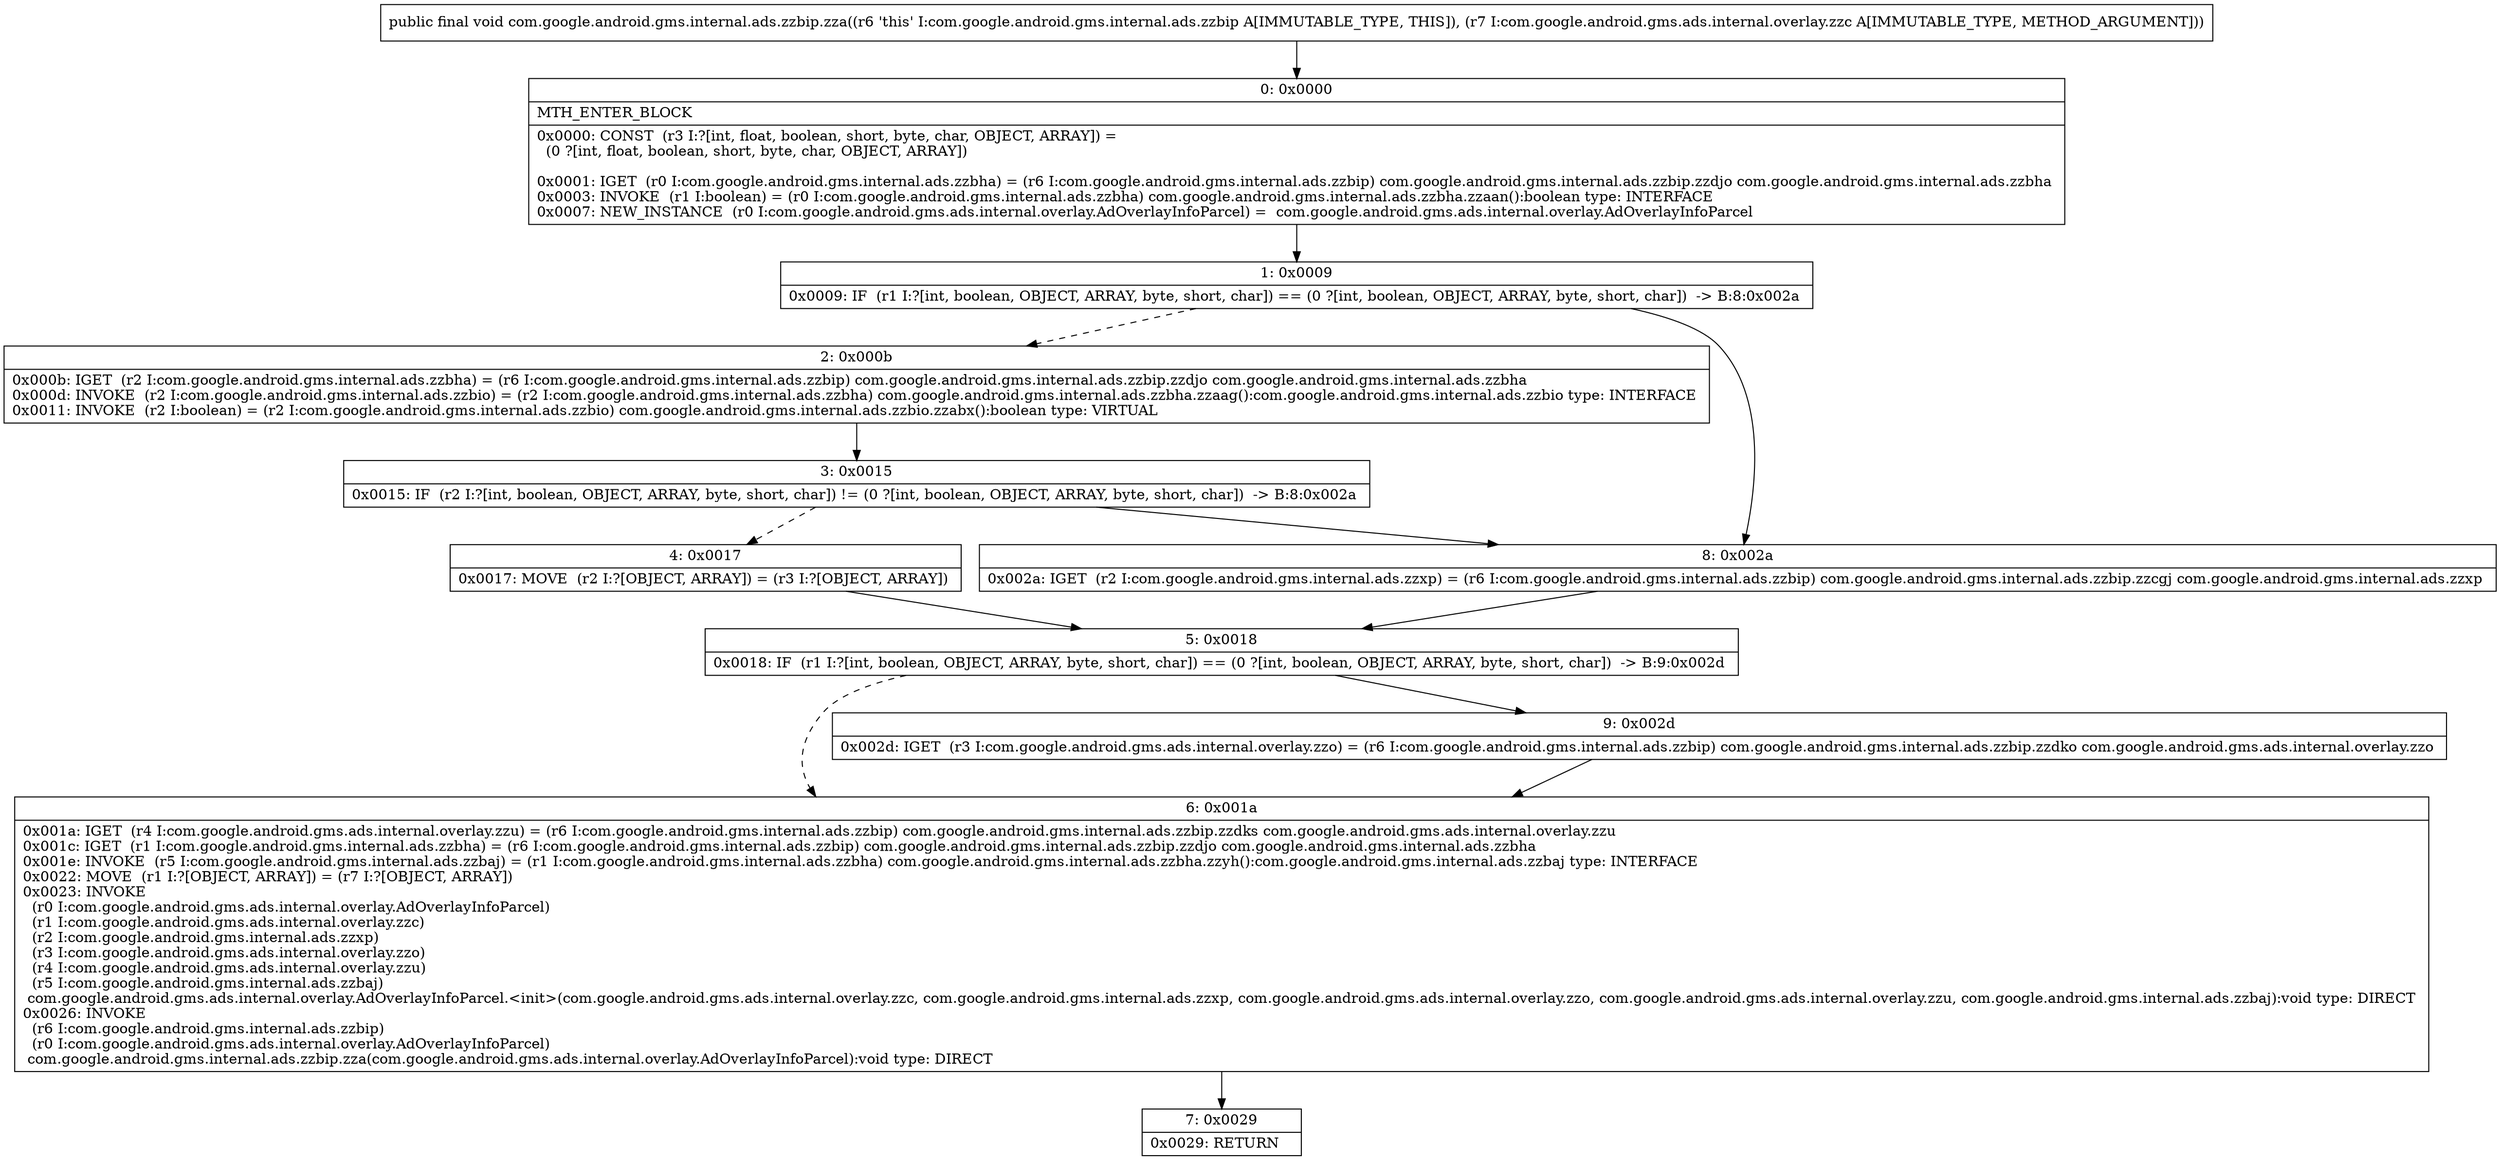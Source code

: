 digraph "CFG forcom.google.android.gms.internal.ads.zzbip.zza(Lcom\/google\/android\/gms\/ads\/internal\/overlay\/zzc;)V" {
Node_0 [shape=record,label="{0\:\ 0x0000|MTH_ENTER_BLOCK\l|0x0000: CONST  (r3 I:?[int, float, boolean, short, byte, char, OBJECT, ARRAY]) = \l  (0 ?[int, float, boolean, short, byte, char, OBJECT, ARRAY])\l \l0x0001: IGET  (r0 I:com.google.android.gms.internal.ads.zzbha) = (r6 I:com.google.android.gms.internal.ads.zzbip) com.google.android.gms.internal.ads.zzbip.zzdjo com.google.android.gms.internal.ads.zzbha \l0x0003: INVOKE  (r1 I:boolean) = (r0 I:com.google.android.gms.internal.ads.zzbha) com.google.android.gms.internal.ads.zzbha.zzaan():boolean type: INTERFACE \l0x0007: NEW_INSTANCE  (r0 I:com.google.android.gms.ads.internal.overlay.AdOverlayInfoParcel) =  com.google.android.gms.ads.internal.overlay.AdOverlayInfoParcel \l}"];
Node_1 [shape=record,label="{1\:\ 0x0009|0x0009: IF  (r1 I:?[int, boolean, OBJECT, ARRAY, byte, short, char]) == (0 ?[int, boolean, OBJECT, ARRAY, byte, short, char])  \-\> B:8:0x002a \l}"];
Node_2 [shape=record,label="{2\:\ 0x000b|0x000b: IGET  (r2 I:com.google.android.gms.internal.ads.zzbha) = (r6 I:com.google.android.gms.internal.ads.zzbip) com.google.android.gms.internal.ads.zzbip.zzdjo com.google.android.gms.internal.ads.zzbha \l0x000d: INVOKE  (r2 I:com.google.android.gms.internal.ads.zzbio) = (r2 I:com.google.android.gms.internal.ads.zzbha) com.google.android.gms.internal.ads.zzbha.zzaag():com.google.android.gms.internal.ads.zzbio type: INTERFACE \l0x0011: INVOKE  (r2 I:boolean) = (r2 I:com.google.android.gms.internal.ads.zzbio) com.google.android.gms.internal.ads.zzbio.zzabx():boolean type: VIRTUAL \l}"];
Node_3 [shape=record,label="{3\:\ 0x0015|0x0015: IF  (r2 I:?[int, boolean, OBJECT, ARRAY, byte, short, char]) != (0 ?[int, boolean, OBJECT, ARRAY, byte, short, char])  \-\> B:8:0x002a \l}"];
Node_4 [shape=record,label="{4\:\ 0x0017|0x0017: MOVE  (r2 I:?[OBJECT, ARRAY]) = (r3 I:?[OBJECT, ARRAY]) \l}"];
Node_5 [shape=record,label="{5\:\ 0x0018|0x0018: IF  (r1 I:?[int, boolean, OBJECT, ARRAY, byte, short, char]) == (0 ?[int, boolean, OBJECT, ARRAY, byte, short, char])  \-\> B:9:0x002d \l}"];
Node_6 [shape=record,label="{6\:\ 0x001a|0x001a: IGET  (r4 I:com.google.android.gms.ads.internal.overlay.zzu) = (r6 I:com.google.android.gms.internal.ads.zzbip) com.google.android.gms.internal.ads.zzbip.zzdks com.google.android.gms.ads.internal.overlay.zzu \l0x001c: IGET  (r1 I:com.google.android.gms.internal.ads.zzbha) = (r6 I:com.google.android.gms.internal.ads.zzbip) com.google.android.gms.internal.ads.zzbip.zzdjo com.google.android.gms.internal.ads.zzbha \l0x001e: INVOKE  (r5 I:com.google.android.gms.internal.ads.zzbaj) = (r1 I:com.google.android.gms.internal.ads.zzbha) com.google.android.gms.internal.ads.zzbha.zzyh():com.google.android.gms.internal.ads.zzbaj type: INTERFACE \l0x0022: MOVE  (r1 I:?[OBJECT, ARRAY]) = (r7 I:?[OBJECT, ARRAY]) \l0x0023: INVOKE  \l  (r0 I:com.google.android.gms.ads.internal.overlay.AdOverlayInfoParcel)\l  (r1 I:com.google.android.gms.ads.internal.overlay.zzc)\l  (r2 I:com.google.android.gms.internal.ads.zzxp)\l  (r3 I:com.google.android.gms.ads.internal.overlay.zzo)\l  (r4 I:com.google.android.gms.ads.internal.overlay.zzu)\l  (r5 I:com.google.android.gms.internal.ads.zzbaj)\l com.google.android.gms.ads.internal.overlay.AdOverlayInfoParcel.\<init\>(com.google.android.gms.ads.internal.overlay.zzc, com.google.android.gms.internal.ads.zzxp, com.google.android.gms.ads.internal.overlay.zzo, com.google.android.gms.ads.internal.overlay.zzu, com.google.android.gms.internal.ads.zzbaj):void type: DIRECT \l0x0026: INVOKE  \l  (r6 I:com.google.android.gms.internal.ads.zzbip)\l  (r0 I:com.google.android.gms.ads.internal.overlay.AdOverlayInfoParcel)\l com.google.android.gms.internal.ads.zzbip.zza(com.google.android.gms.ads.internal.overlay.AdOverlayInfoParcel):void type: DIRECT \l}"];
Node_7 [shape=record,label="{7\:\ 0x0029|0x0029: RETURN   \l}"];
Node_8 [shape=record,label="{8\:\ 0x002a|0x002a: IGET  (r2 I:com.google.android.gms.internal.ads.zzxp) = (r6 I:com.google.android.gms.internal.ads.zzbip) com.google.android.gms.internal.ads.zzbip.zzcgj com.google.android.gms.internal.ads.zzxp \l}"];
Node_9 [shape=record,label="{9\:\ 0x002d|0x002d: IGET  (r3 I:com.google.android.gms.ads.internal.overlay.zzo) = (r6 I:com.google.android.gms.internal.ads.zzbip) com.google.android.gms.internal.ads.zzbip.zzdko com.google.android.gms.ads.internal.overlay.zzo \l}"];
MethodNode[shape=record,label="{public final void com.google.android.gms.internal.ads.zzbip.zza((r6 'this' I:com.google.android.gms.internal.ads.zzbip A[IMMUTABLE_TYPE, THIS]), (r7 I:com.google.android.gms.ads.internal.overlay.zzc A[IMMUTABLE_TYPE, METHOD_ARGUMENT])) }"];
MethodNode -> Node_0;
Node_0 -> Node_1;
Node_1 -> Node_2[style=dashed];
Node_1 -> Node_8;
Node_2 -> Node_3;
Node_3 -> Node_4[style=dashed];
Node_3 -> Node_8;
Node_4 -> Node_5;
Node_5 -> Node_6[style=dashed];
Node_5 -> Node_9;
Node_6 -> Node_7;
Node_8 -> Node_5;
Node_9 -> Node_6;
}

